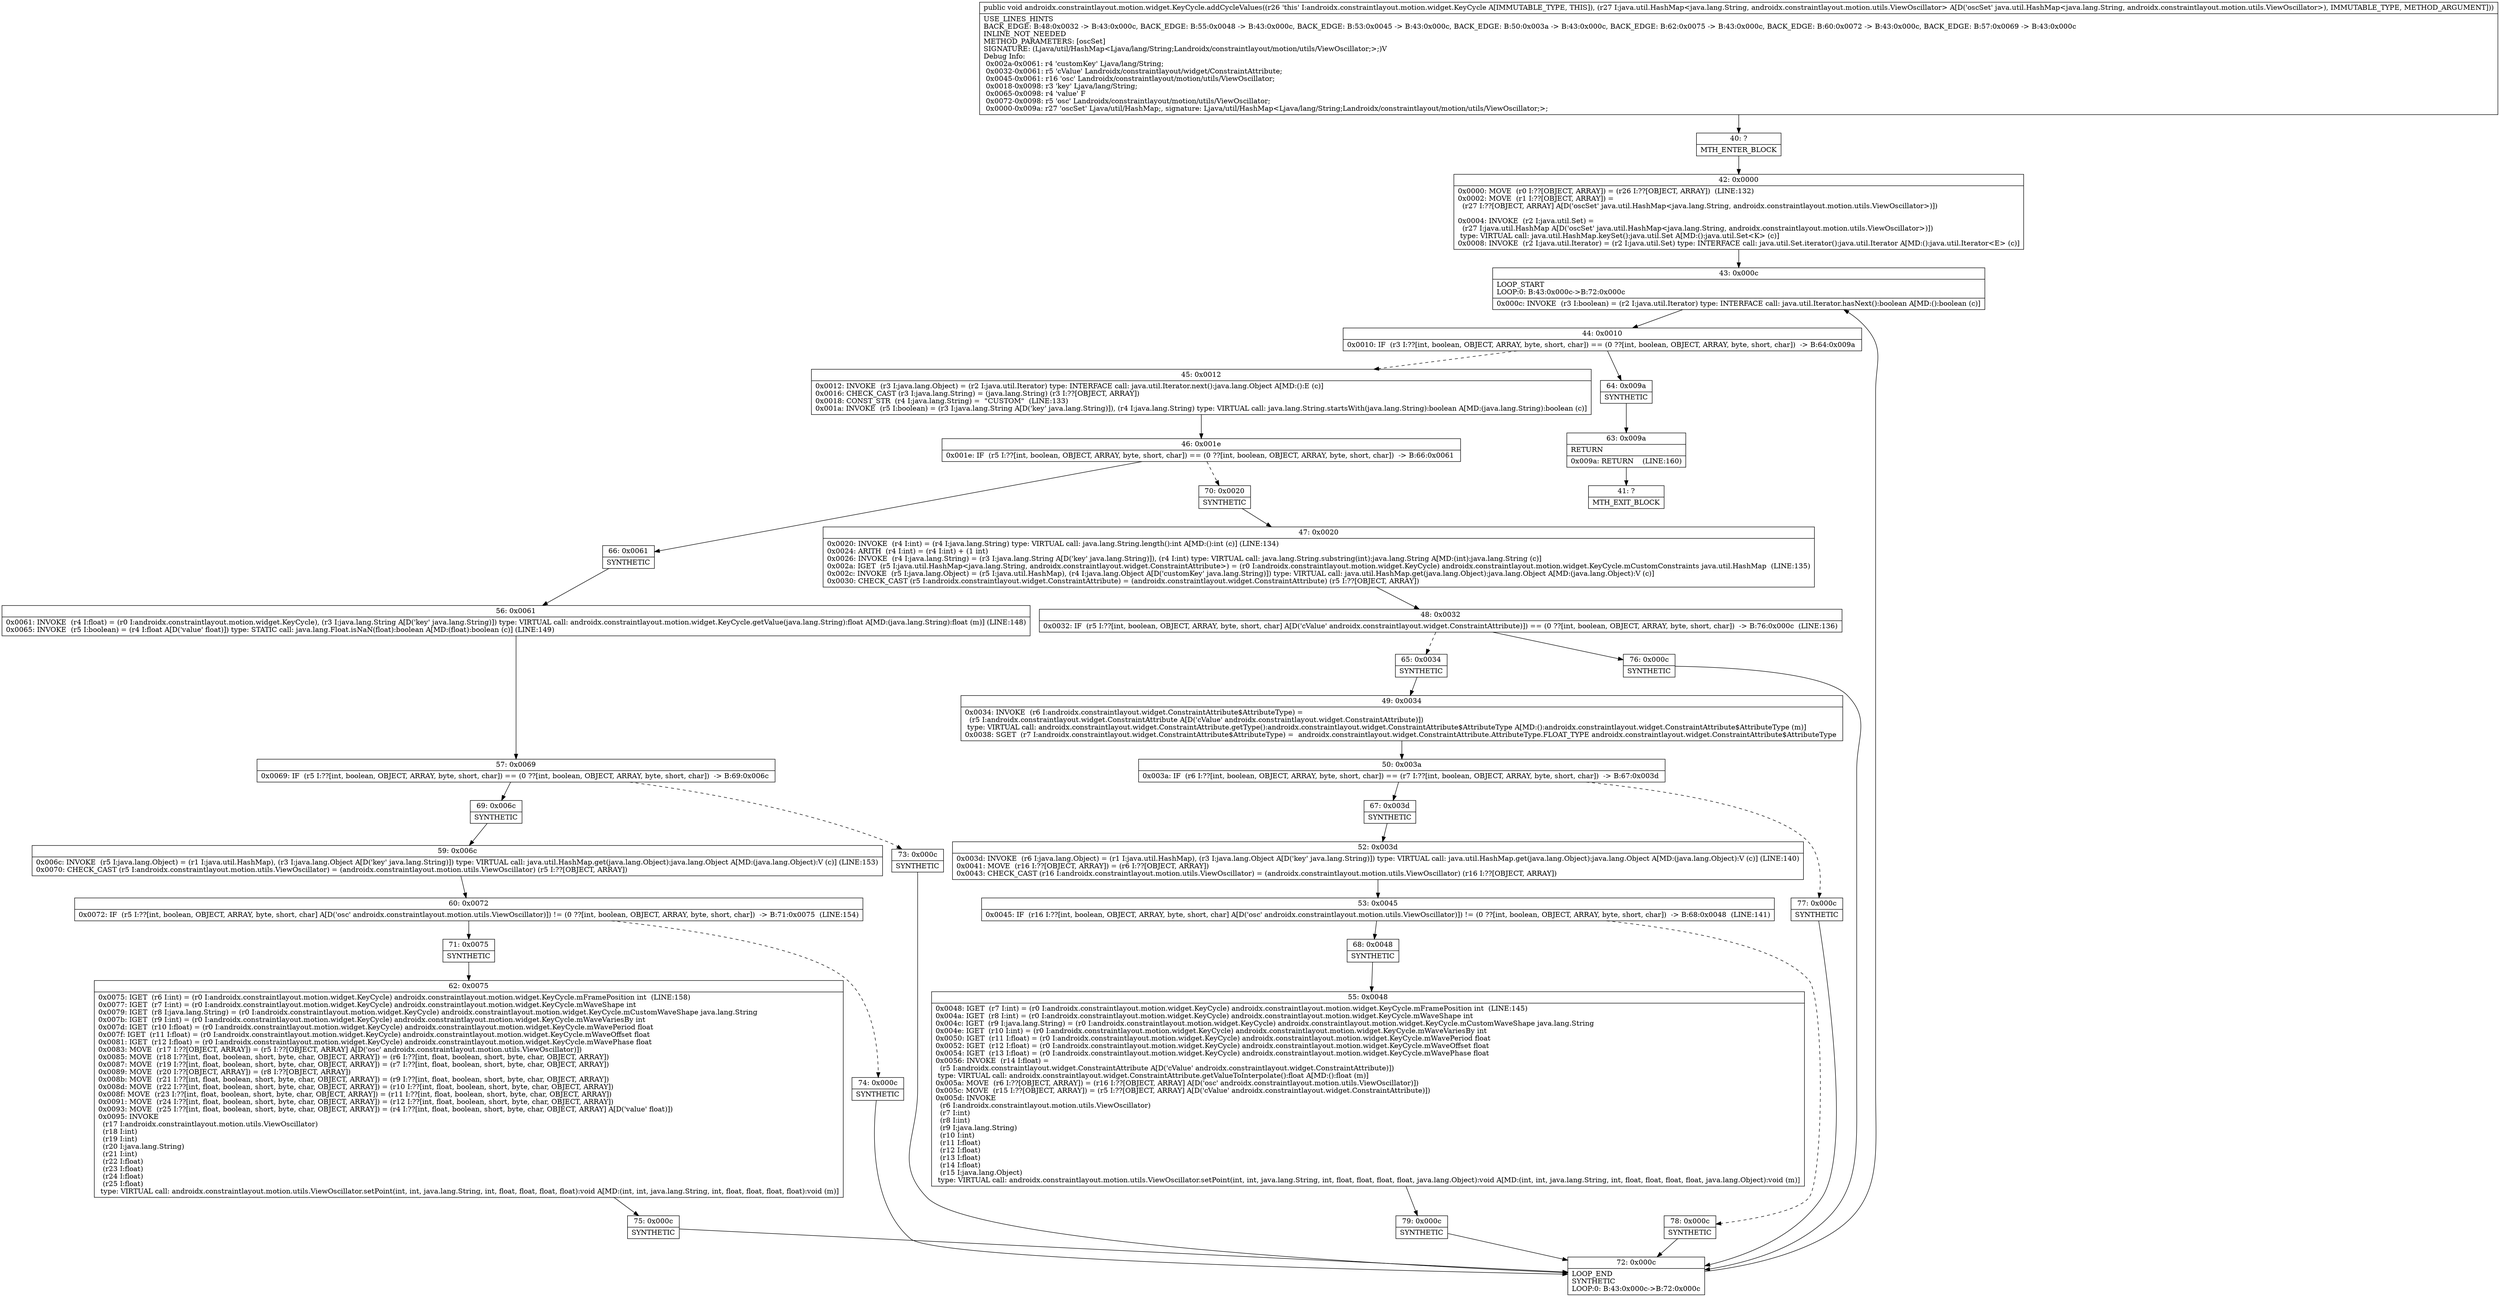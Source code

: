 digraph "CFG forandroidx.constraintlayout.motion.widget.KeyCycle.addCycleValues(Ljava\/util\/HashMap;)V" {
Node_40 [shape=record,label="{40\:\ ?|MTH_ENTER_BLOCK\l}"];
Node_42 [shape=record,label="{42\:\ 0x0000|0x0000: MOVE  (r0 I:??[OBJECT, ARRAY]) = (r26 I:??[OBJECT, ARRAY])  (LINE:132)\l0x0002: MOVE  (r1 I:??[OBJECT, ARRAY]) = \l  (r27 I:??[OBJECT, ARRAY] A[D('oscSet' java.util.HashMap\<java.lang.String, androidx.constraintlayout.motion.utils.ViewOscillator\>)])\l \l0x0004: INVOKE  (r2 I:java.util.Set) = \l  (r27 I:java.util.HashMap A[D('oscSet' java.util.HashMap\<java.lang.String, androidx.constraintlayout.motion.utils.ViewOscillator\>)])\l type: VIRTUAL call: java.util.HashMap.keySet():java.util.Set A[MD:():java.util.Set\<K\> (c)]\l0x0008: INVOKE  (r2 I:java.util.Iterator) = (r2 I:java.util.Set) type: INTERFACE call: java.util.Set.iterator():java.util.Iterator A[MD:():java.util.Iterator\<E\> (c)]\l}"];
Node_43 [shape=record,label="{43\:\ 0x000c|LOOP_START\lLOOP:0: B:43:0x000c\-\>B:72:0x000c\l|0x000c: INVOKE  (r3 I:boolean) = (r2 I:java.util.Iterator) type: INTERFACE call: java.util.Iterator.hasNext():boolean A[MD:():boolean (c)]\l}"];
Node_44 [shape=record,label="{44\:\ 0x0010|0x0010: IF  (r3 I:??[int, boolean, OBJECT, ARRAY, byte, short, char]) == (0 ??[int, boolean, OBJECT, ARRAY, byte, short, char])  \-\> B:64:0x009a \l}"];
Node_45 [shape=record,label="{45\:\ 0x0012|0x0012: INVOKE  (r3 I:java.lang.Object) = (r2 I:java.util.Iterator) type: INTERFACE call: java.util.Iterator.next():java.lang.Object A[MD:():E (c)]\l0x0016: CHECK_CAST (r3 I:java.lang.String) = (java.lang.String) (r3 I:??[OBJECT, ARRAY]) \l0x0018: CONST_STR  (r4 I:java.lang.String) =  \"CUSTOM\"  (LINE:133)\l0x001a: INVOKE  (r5 I:boolean) = (r3 I:java.lang.String A[D('key' java.lang.String)]), (r4 I:java.lang.String) type: VIRTUAL call: java.lang.String.startsWith(java.lang.String):boolean A[MD:(java.lang.String):boolean (c)]\l}"];
Node_46 [shape=record,label="{46\:\ 0x001e|0x001e: IF  (r5 I:??[int, boolean, OBJECT, ARRAY, byte, short, char]) == (0 ??[int, boolean, OBJECT, ARRAY, byte, short, char])  \-\> B:66:0x0061 \l}"];
Node_66 [shape=record,label="{66\:\ 0x0061|SYNTHETIC\l}"];
Node_56 [shape=record,label="{56\:\ 0x0061|0x0061: INVOKE  (r4 I:float) = (r0 I:androidx.constraintlayout.motion.widget.KeyCycle), (r3 I:java.lang.String A[D('key' java.lang.String)]) type: VIRTUAL call: androidx.constraintlayout.motion.widget.KeyCycle.getValue(java.lang.String):float A[MD:(java.lang.String):float (m)] (LINE:148)\l0x0065: INVOKE  (r5 I:boolean) = (r4 I:float A[D('value' float)]) type: STATIC call: java.lang.Float.isNaN(float):boolean A[MD:(float):boolean (c)] (LINE:149)\l}"];
Node_57 [shape=record,label="{57\:\ 0x0069|0x0069: IF  (r5 I:??[int, boolean, OBJECT, ARRAY, byte, short, char]) == (0 ??[int, boolean, OBJECT, ARRAY, byte, short, char])  \-\> B:69:0x006c \l}"];
Node_69 [shape=record,label="{69\:\ 0x006c|SYNTHETIC\l}"];
Node_59 [shape=record,label="{59\:\ 0x006c|0x006c: INVOKE  (r5 I:java.lang.Object) = (r1 I:java.util.HashMap), (r3 I:java.lang.Object A[D('key' java.lang.String)]) type: VIRTUAL call: java.util.HashMap.get(java.lang.Object):java.lang.Object A[MD:(java.lang.Object):V (c)] (LINE:153)\l0x0070: CHECK_CAST (r5 I:androidx.constraintlayout.motion.utils.ViewOscillator) = (androidx.constraintlayout.motion.utils.ViewOscillator) (r5 I:??[OBJECT, ARRAY]) \l}"];
Node_60 [shape=record,label="{60\:\ 0x0072|0x0072: IF  (r5 I:??[int, boolean, OBJECT, ARRAY, byte, short, char] A[D('osc' androidx.constraintlayout.motion.utils.ViewOscillator)]) != (0 ??[int, boolean, OBJECT, ARRAY, byte, short, char])  \-\> B:71:0x0075  (LINE:154)\l}"];
Node_71 [shape=record,label="{71\:\ 0x0075|SYNTHETIC\l}"];
Node_62 [shape=record,label="{62\:\ 0x0075|0x0075: IGET  (r6 I:int) = (r0 I:androidx.constraintlayout.motion.widget.KeyCycle) androidx.constraintlayout.motion.widget.KeyCycle.mFramePosition int  (LINE:158)\l0x0077: IGET  (r7 I:int) = (r0 I:androidx.constraintlayout.motion.widget.KeyCycle) androidx.constraintlayout.motion.widget.KeyCycle.mWaveShape int \l0x0079: IGET  (r8 I:java.lang.String) = (r0 I:androidx.constraintlayout.motion.widget.KeyCycle) androidx.constraintlayout.motion.widget.KeyCycle.mCustomWaveShape java.lang.String \l0x007b: IGET  (r9 I:int) = (r0 I:androidx.constraintlayout.motion.widget.KeyCycle) androidx.constraintlayout.motion.widget.KeyCycle.mWaveVariesBy int \l0x007d: IGET  (r10 I:float) = (r0 I:androidx.constraintlayout.motion.widget.KeyCycle) androidx.constraintlayout.motion.widget.KeyCycle.mWavePeriod float \l0x007f: IGET  (r11 I:float) = (r0 I:androidx.constraintlayout.motion.widget.KeyCycle) androidx.constraintlayout.motion.widget.KeyCycle.mWaveOffset float \l0x0081: IGET  (r12 I:float) = (r0 I:androidx.constraintlayout.motion.widget.KeyCycle) androidx.constraintlayout.motion.widget.KeyCycle.mWavePhase float \l0x0083: MOVE  (r17 I:??[OBJECT, ARRAY]) = (r5 I:??[OBJECT, ARRAY] A[D('osc' androidx.constraintlayout.motion.utils.ViewOscillator)]) \l0x0085: MOVE  (r18 I:??[int, float, boolean, short, byte, char, OBJECT, ARRAY]) = (r6 I:??[int, float, boolean, short, byte, char, OBJECT, ARRAY]) \l0x0087: MOVE  (r19 I:??[int, float, boolean, short, byte, char, OBJECT, ARRAY]) = (r7 I:??[int, float, boolean, short, byte, char, OBJECT, ARRAY]) \l0x0089: MOVE  (r20 I:??[OBJECT, ARRAY]) = (r8 I:??[OBJECT, ARRAY]) \l0x008b: MOVE  (r21 I:??[int, float, boolean, short, byte, char, OBJECT, ARRAY]) = (r9 I:??[int, float, boolean, short, byte, char, OBJECT, ARRAY]) \l0x008d: MOVE  (r22 I:??[int, float, boolean, short, byte, char, OBJECT, ARRAY]) = (r10 I:??[int, float, boolean, short, byte, char, OBJECT, ARRAY]) \l0x008f: MOVE  (r23 I:??[int, float, boolean, short, byte, char, OBJECT, ARRAY]) = (r11 I:??[int, float, boolean, short, byte, char, OBJECT, ARRAY]) \l0x0091: MOVE  (r24 I:??[int, float, boolean, short, byte, char, OBJECT, ARRAY]) = (r12 I:??[int, float, boolean, short, byte, char, OBJECT, ARRAY]) \l0x0093: MOVE  (r25 I:??[int, float, boolean, short, byte, char, OBJECT, ARRAY]) = (r4 I:??[int, float, boolean, short, byte, char, OBJECT, ARRAY] A[D('value' float)]) \l0x0095: INVOKE  \l  (r17 I:androidx.constraintlayout.motion.utils.ViewOscillator)\l  (r18 I:int)\l  (r19 I:int)\l  (r20 I:java.lang.String)\l  (r21 I:int)\l  (r22 I:float)\l  (r23 I:float)\l  (r24 I:float)\l  (r25 I:float)\l type: VIRTUAL call: androidx.constraintlayout.motion.utils.ViewOscillator.setPoint(int, int, java.lang.String, int, float, float, float, float):void A[MD:(int, int, java.lang.String, int, float, float, float, float):void (m)]\l}"];
Node_75 [shape=record,label="{75\:\ 0x000c|SYNTHETIC\l}"];
Node_72 [shape=record,label="{72\:\ 0x000c|LOOP_END\lSYNTHETIC\lLOOP:0: B:43:0x000c\-\>B:72:0x000c\l}"];
Node_74 [shape=record,label="{74\:\ 0x000c|SYNTHETIC\l}"];
Node_73 [shape=record,label="{73\:\ 0x000c|SYNTHETIC\l}"];
Node_70 [shape=record,label="{70\:\ 0x0020|SYNTHETIC\l}"];
Node_47 [shape=record,label="{47\:\ 0x0020|0x0020: INVOKE  (r4 I:int) = (r4 I:java.lang.String) type: VIRTUAL call: java.lang.String.length():int A[MD:():int (c)] (LINE:134)\l0x0024: ARITH  (r4 I:int) = (r4 I:int) + (1 int) \l0x0026: INVOKE  (r4 I:java.lang.String) = (r3 I:java.lang.String A[D('key' java.lang.String)]), (r4 I:int) type: VIRTUAL call: java.lang.String.substring(int):java.lang.String A[MD:(int):java.lang.String (c)]\l0x002a: IGET  (r5 I:java.util.HashMap\<java.lang.String, androidx.constraintlayout.widget.ConstraintAttribute\>) = (r0 I:androidx.constraintlayout.motion.widget.KeyCycle) androidx.constraintlayout.motion.widget.KeyCycle.mCustomConstraints java.util.HashMap  (LINE:135)\l0x002c: INVOKE  (r5 I:java.lang.Object) = (r5 I:java.util.HashMap), (r4 I:java.lang.Object A[D('customKey' java.lang.String)]) type: VIRTUAL call: java.util.HashMap.get(java.lang.Object):java.lang.Object A[MD:(java.lang.Object):V (c)]\l0x0030: CHECK_CAST (r5 I:androidx.constraintlayout.widget.ConstraintAttribute) = (androidx.constraintlayout.widget.ConstraintAttribute) (r5 I:??[OBJECT, ARRAY]) \l}"];
Node_48 [shape=record,label="{48\:\ 0x0032|0x0032: IF  (r5 I:??[int, boolean, OBJECT, ARRAY, byte, short, char] A[D('cValue' androidx.constraintlayout.widget.ConstraintAttribute)]) == (0 ??[int, boolean, OBJECT, ARRAY, byte, short, char])  \-\> B:76:0x000c  (LINE:136)\l}"];
Node_65 [shape=record,label="{65\:\ 0x0034|SYNTHETIC\l}"];
Node_49 [shape=record,label="{49\:\ 0x0034|0x0034: INVOKE  (r6 I:androidx.constraintlayout.widget.ConstraintAttribute$AttributeType) = \l  (r5 I:androidx.constraintlayout.widget.ConstraintAttribute A[D('cValue' androidx.constraintlayout.widget.ConstraintAttribute)])\l type: VIRTUAL call: androidx.constraintlayout.widget.ConstraintAttribute.getType():androidx.constraintlayout.widget.ConstraintAttribute$AttributeType A[MD:():androidx.constraintlayout.widget.ConstraintAttribute$AttributeType (m)]\l0x0038: SGET  (r7 I:androidx.constraintlayout.widget.ConstraintAttribute$AttributeType) =  androidx.constraintlayout.widget.ConstraintAttribute.AttributeType.FLOAT_TYPE androidx.constraintlayout.widget.ConstraintAttribute$AttributeType \l}"];
Node_50 [shape=record,label="{50\:\ 0x003a|0x003a: IF  (r6 I:??[int, boolean, OBJECT, ARRAY, byte, short, char]) == (r7 I:??[int, boolean, OBJECT, ARRAY, byte, short, char])  \-\> B:67:0x003d \l}"];
Node_67 [shape=record,label="{67\:\ 0x003d|SYNTHETIC\l}"];
Node_52 [shape=record,label="{52\:\ 0x003d|0x003d: INVOKE  (r6 I:java.lang.Object) = (r1 I:java.util.HashMap), (r3 I:java.lang.Object A[D('key' java.lang.String)]) type: VIRTUAL call: java.util.HashMap.get(java.lang.Object):java.lang.Object A[MD:(java.lang.Object):V (c)] (LINE:140)\l0x0041: MOVE  (r16 I:??[OBJECT, ARRAY]) = (r6 I:??[OBJECT, ARRAY]) \l0x0043: CHECK_CAST (r16 I:androidx.constraintlayout.motion.utils.ViewOscillator) = (androidx.constraintlayout.motion.utils.ViewOscillator) (r16 I:??[OBJECT, ARRAY]) \l}"];
Node_53 [shape=record,label="{53\:\ 0x0045|0x0045: IF  (r16 I:??[int, boolean, OBJECT, ARRAY, byte, short, char] A[D('osc' androidx.constraintlayout.motion.utils.ViewOscillator)]) != (0 ??[int, boolean, OBJECT, ARRAY, byte, short, char])  \-\> B:68:0x0048  (LINE:141)\l}"];
Node_68 [shape=record,label="{68\:\ 0x0048|SYNTHETIC\l}"];
Node_55 [shape=record,label="{55\:\ 0x0048|0x0048: IGET  (r7 I:int) = (r0 I:androidx.constraintlayout.motion.widget.KeyCycle) androidx.constraintlayout.motion.widget.KeyCycle.mFramePosition int  (LINE:145)\l0x004a: IGET  (r8 I:int) = (r0 I:androidx.constraintlayout.motion.widget.KeyCycle) androidx.constraintlayout.motion.widget.KeyCycle.mWaveShape int \l0x004c: IGET  (r9 I:java.lang.String) = (r0 I:androidx.constraintlayout.motion.widget.KeyCycle) androidx.constraintlayout.motion.widget.KeyCycle.mCustomWaveShape java.lang.String \l0x004e: IGET  (r10 I:int) = (r0 I:androidx.constraintlayout.motion.widget.KeyCycle) androidx.constraintlayout.motion.widget.KeyCycle.mWaveVariesBy int \l0x0050: IGET  (r11 I:float) = (r0 I:androidx.constraintlayout.motion.widget.KeyCycle) androidx.constraintlayout.motion.widget.KeyCycle.mWavePeriod float \l0x0052: IGET  (r12 I:float) = (r0 I:androidx.constraintlayout.motion.widget.KeyCycle) androidx.constraintlayout.motion.widget.KeyCycle.mWaveOffset float \l0x0054: IGET  (r13 I:float) = (r0 I:androidx.constraintlayout.motion.widget.KeyCycle) androidx.constraintlayout.motion.widget.KeyCycle.mWavePhase float \l0x0056: INVOKE  (r14 I:float) = \l  (r5 I:androidx.constraintlayout.widget.ConstraintAttribute A[D('cValue' androidx.constraintlayout.widget.ConstraintAttribute)])\l type: VIRTUAL call: androidx.constraintlayout.widget.ConstraintAttribute.getValueToInterpolate():float A[MD:():float (m)]\l0x005a: MOVE  (r6 I:??[OBJECT, ARRAY]) = (r16 I:??[OBJECT, ARRAY] A[D('osc' androidx.constraintlayout.motion.utils.ViewOscillator)]) \l0x005c: MOVE  (r15 I:??[OBJECT, ARRAY]) = (r5 I:??[OBJECT, ARRAY] A[D('cValue' androidx.constraintlayout.widget.ConstraintAttribute)]) \l0x005d: INVOKE  \l  (r6 I:androidx.constraintlayout.motion.utils.ViewOscillator)\l  (r7 I:int)\l  (r8 I:int)\l  (r9 I:java.lang.String)\l  (r10 I:int)\l  (r11 I:float)\l  (r12 I:float)\l  (r13 I:float)\l  (r14 I:float)\l  (r15 I:java.lang.Object)\l type: VIRTUAL call: androidx.constraintlayout.motion.utils.ViewOscillator.setPoint(int, int, java.lang.String, int, float, float, float, float, java.lang.Object):void A[MD:(int, int, java.lang.String, int, float, float, float, float, java.lang.Object):void (m)]\l}"];
Node_79 [shape=record,label="{79\:\ 0x000c|SYNTHETIC\l}"];
Node_78 [shape=record,label="{78\:\ 0x000c|SYNTHETIC\l}"];
Node_77 [shape=record,label="{77\:\ 0x000c|SYNTHETIC\l}"];
Node_76 [shape=record,label="{76\:\ 0x000c|SYNTHETIC\l}"];
Node_64 [shape=record,label="{64\:\ 0x009a|SYNTHETIC\l}"];
Node_63 [shape=record,label="{63\:\ 0x009a|RETURN\l|0x009a: RETURN    (LINE:160)\l}"];
Node_41 [shape=record,label="{41\:\ ?|MTH_EXIT_BLOCK\l}"];
MethodNode[shape=record,label="{public void androidx.constraintlayout.motion.widget.KeyCycle.addCycleValues((r26 'this' I:androidx.constraintlayout.motion.widget.KeyCycle A[IMMUTABLE_TYPE, THIS]), (r27 I:java.util.HashMap\<java.lang.String, androidx.constraintlayout.motion.utils.ViewOscillator\> A[D('oscSet' java.util.HashMap\<java.lang.String, androidx.constraintlayout.motion.utils.ViewOscillator\>), IMMUTABLE_TYPE, METHOD_ARGUMENT]))  | USE_LINES_HINTS\lBACK_EDGE: B:48:0x0032 \-\> B:43:0x000c, BACK_EDGE: B:55:0x0048 \-\> B:43:0x000c, BACK_EDGE: B:53:0x0045 \-\> B:43:0x000c, BACK_EDGE: B:50:0x003a \-\> B:43:0x000c, BACK_EDGE: B:62:0x0075 \-\> B:43:0x000c, BACK_EDGE: B:60:0x0072 \-\> B:43:0x000c, BACK_EDGE: B:57:0x0069 \-\> B:43:0x000c\lINLINE_NOT_NEEDED\lMETHOD_PARAMETERS: [oscSet]\lSIGNATURE: (Ljava\/util\/HashMap\<Ljava\/lang\/String;Landroidx\/constraintlayout\/motion\/utils\/ViewOscillator;\>;)V\lDebug Info:\l  0x002a\-0x0061: r4 'customKey' Ljava\/lang\/String;\l  0x0032\-0x0061: r5 'cValue' Landroidx\/constraintlayout\/widget\/ConstraintAttribute;\l  0x0045\-0x0061: r16 'osc' Landroidx\/constraintlayout\/motion\/utils\/ViewOscillator;\l  0x0018\-0x0098: r3 'key' Ljava\/lang\/String;\l  0x0065\-0x0098: r4 'value' F\l  0x0072\-0x0098: r5 'osc' Landroidx\/constraintlayout\/motion\/utils\/ViewOscillator;\l  0x0000\-0x009a: r27 'oscSet' Ljava\/util\/HashMap;, signature: Ljava\/util\/HashMap\<Ljava\/lang\/String;Landroidx\/constraintlayout\/motion\/utils\/ViewOscillator;\>;\l}"];
MethodNode -> Node_40;Node_40 -> Node_42;
Node_42 -> Node_43;
Node_43 -> Node_44;
Node_44 -> Node_45[style=dashed];
Node_44 -> Node_64;
Node_45 -> Node_46;
Node_46 -> Node_66;
Node_46 -> Node_70[style=dashed];
Node_66 -> Node_56;
Node_56 -> Node_57;
Node_57 -> Node_69;
Node_57 -> Node_73[style=dashed];
Node_69 -> Node_59;
Node_59 -> Node_60;
Node_60 -> Node_71;
Node_60 -> Node_74[style=dashed];
Node_71 -> Node_62;
Node_62 -> Node_75;
Node_75 -> Node_72;
Node_72 -> Node_43;
Node_74 -> Node_72;
Node_73 -> Node_72;
Node_70 -> Node_47;
Node_47 -> Node_48;
Node_48 -> Node_65[style=dashed];
Node_48 -> Node_76;
Node_65 -> Node_49;
Node_49 -> Node_50;
Node_50 -> Node_67;
Node_50 -> Node_77[style=dashed];
Node_67 -> Node_52;
Node_52 -> Node_53;
Node_53 -> Node_68;
Node_53 -> Node_78[style=dashed];
Node_68 -> Node_55;
Node_55 -> Node_79;
Node_79 -> Node_72;
Node_78 -> Node_72;
Node_77 -> Node_72;
Node_76 -> Node_72;
Node_64 -> Node_63;
Node_63 -> Node_41;
}

